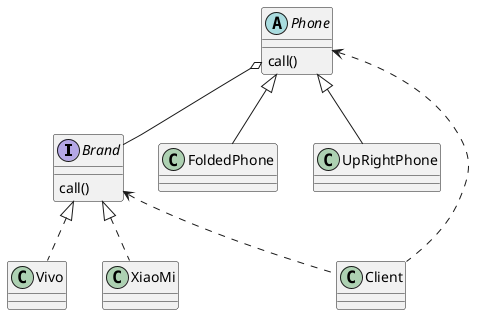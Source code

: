 @startuml
'https://plantuml.com/class-diagram
interface Brand{
   call()
}

class Vivo
class XiaoMi

abstract class Phone{
    call()
}

class FoldedPhone
class UpRightPhone

class Client

Brand <|.. Vivo
Brand <|.. XiaoMi

Phone o-- Brand

Phone <|-- FoldedPhone
Phone <|-- UpRightPhone

Phone <.. Client
Brand <.. Client
@enduml